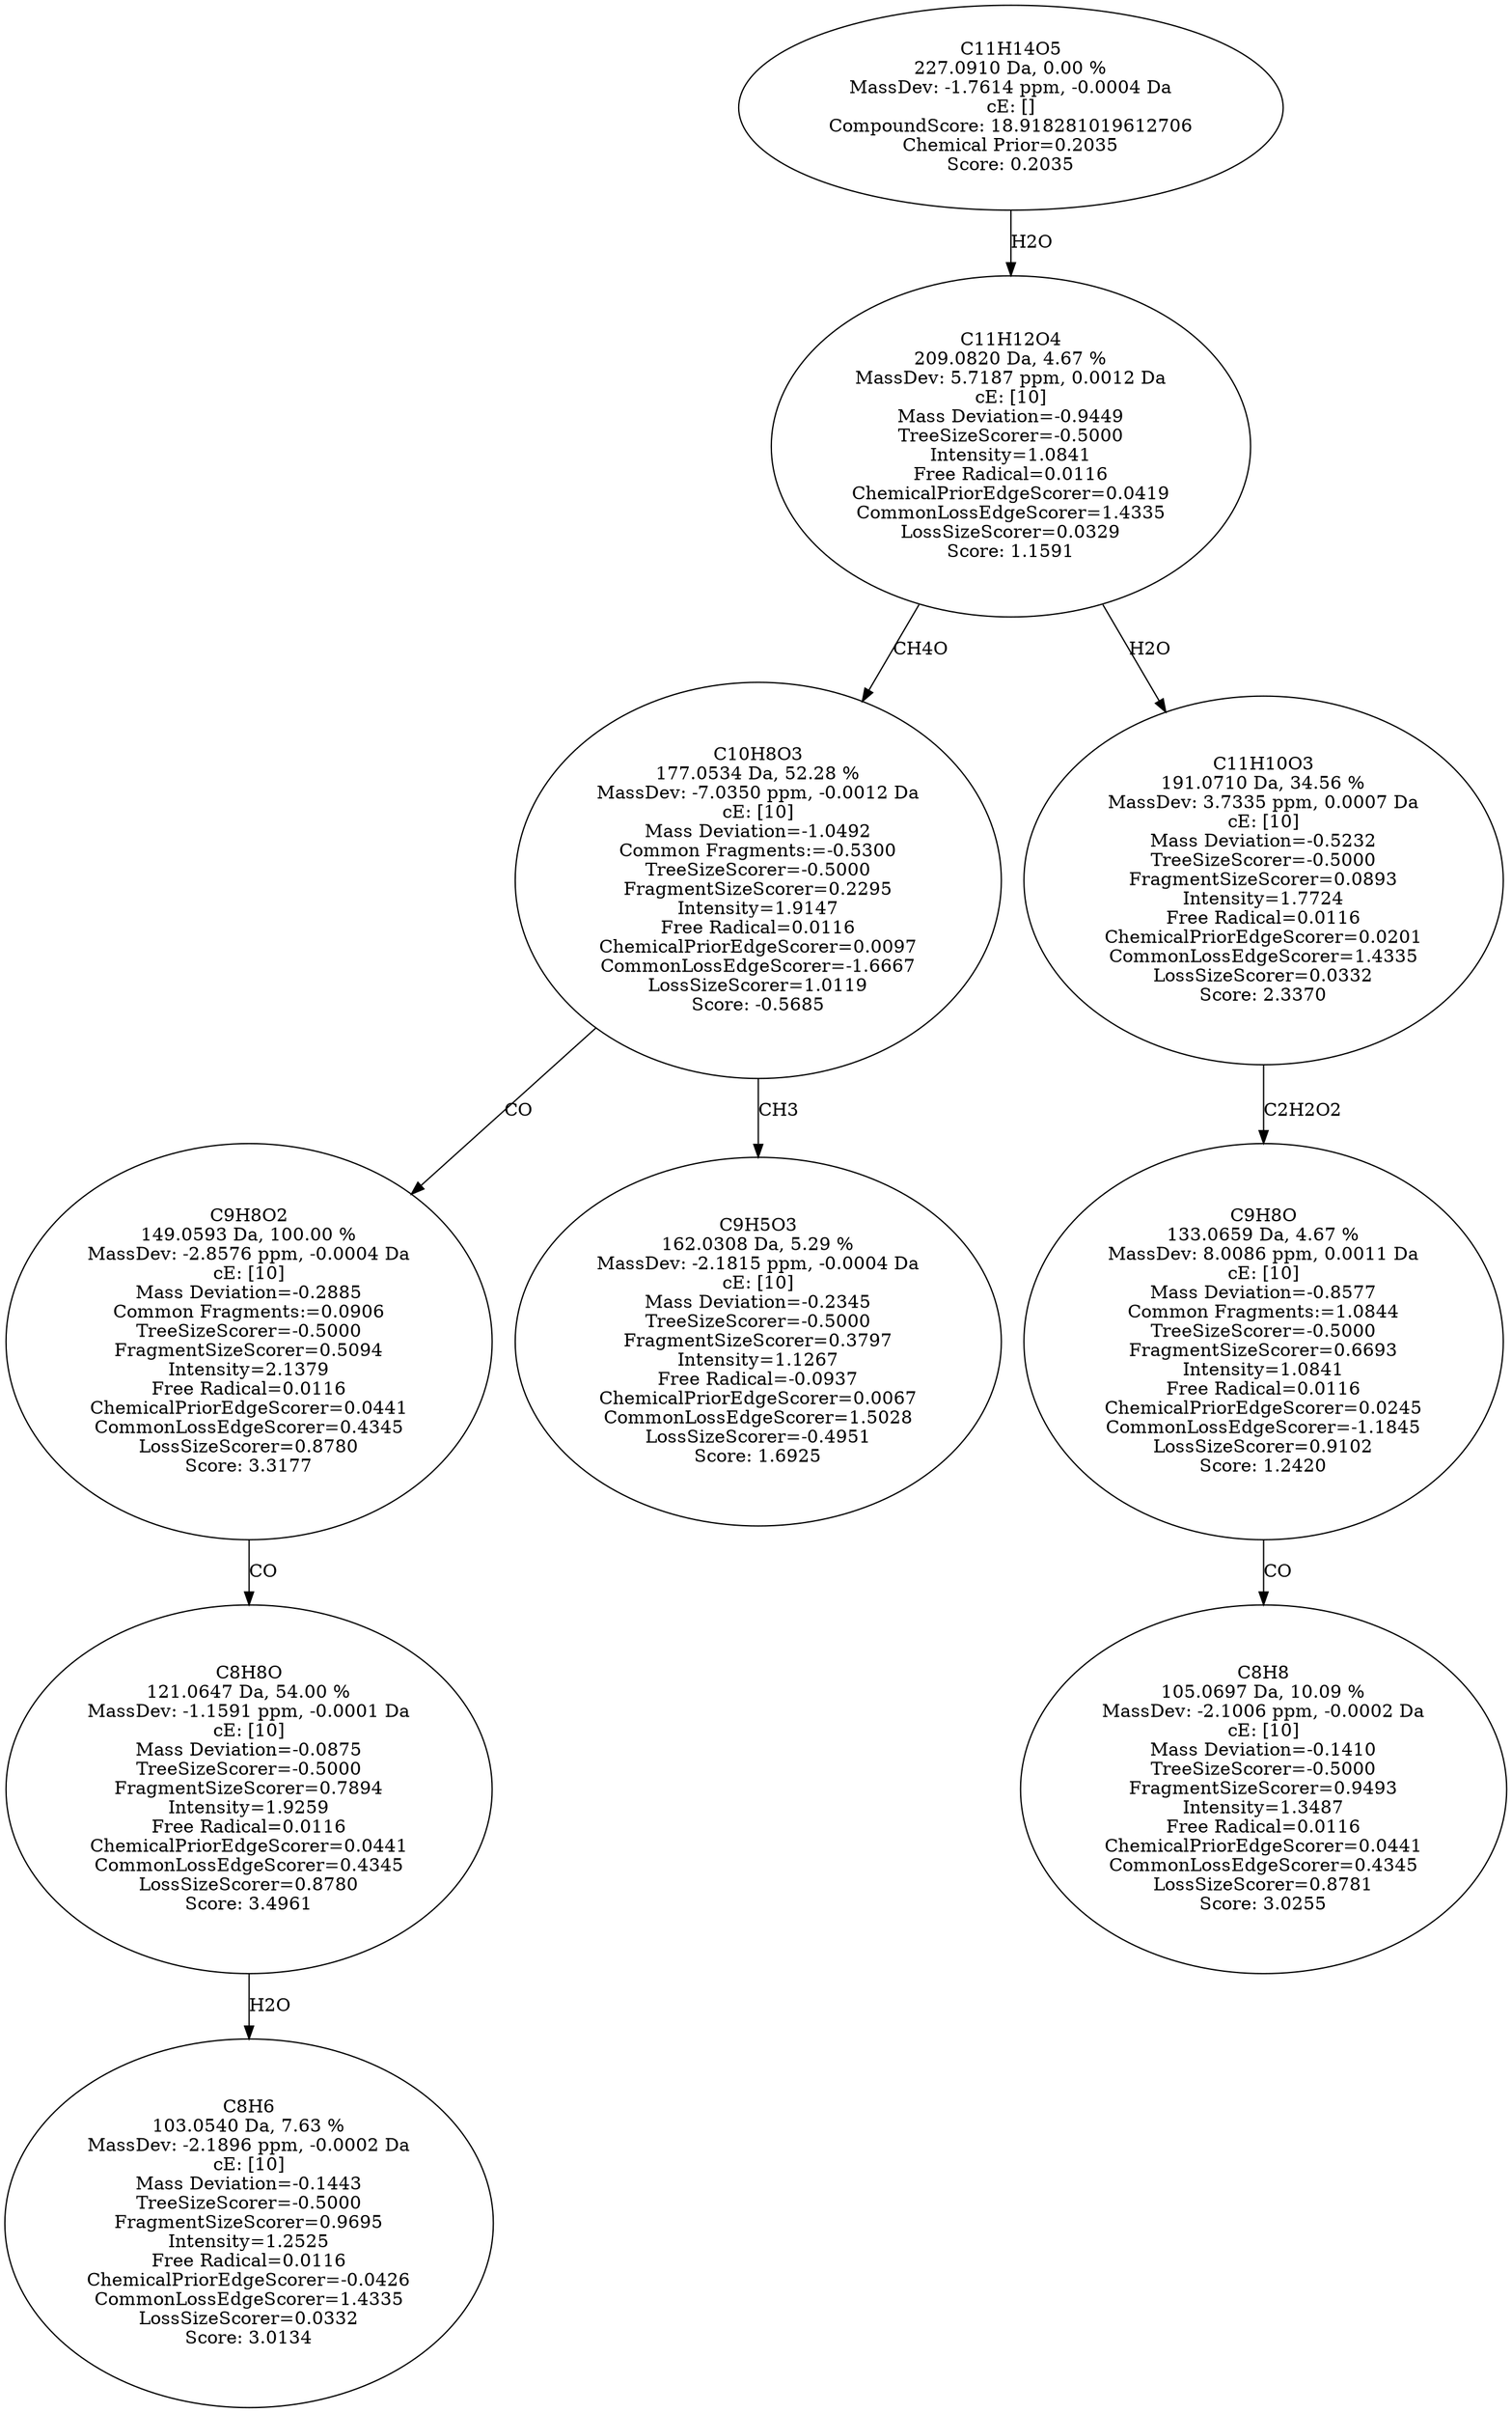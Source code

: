 strict digraph {
v1 [label="C8H6\n103.0540 Da, 7.63 %\nMassDev: -2.1896 ppm, -0.0002 Da\ncE: [10]\nMass Deviation=-0.1443\nTreeSizeScorer=-0.5000\nFragmentSizeScorer=0.9695\nIntensity=1.2525\nFree Radical=0.0116\nChemicalPriorEdgeScorer=-0.0426\nCommonLossEdgeScorer=1.4335\nLossSizeScorer=0.0332\nScore: 3.0134"];
v2 [label="C8H8O\n121.0647 Da, 54.00 %\nMassDev: -1.1591 ppm, -0.0001 Da\ncE: [10]\nMass Deviation=-0.0875\nTreeSizeScorer=-0.5000\nFragmentSizeScorer=0.7894\nIntensity=1.9259\nFree Radical=0.0116\nChemicalPriorEdgeScorer=0.0441\nCommonLossEdgeScorer=0.4345\nLossSizeScorer=0.8780\nScore: 3.4961"];
v3 [label="C9H8O2\n149.0593 Da, 100.00 %\nMassDev: -2.8576 ppm, -0.0004 Da\ncE: [10]\nMass Deviation=-0.2885\nCommon Fragments:=0.0906\nTreeSizeScorer=-0.5000\nFragmentSizeScorer=0.5094\nIntensity=2.1379\nFree Radical=0.0116\nChemicalPriorEdgeScorer=0.0441\nCommonLossEdgeScorer=0.4345\nLossSizeScorer=0.8780\nScore: 3.3177"];
v4 [label="C9H5O3\n162.0308 Da, 5.29 %\nMassDev: -2.1815 ppm, -0.0004 Da\ncE: [10]\nMass Deviation=-0.2345\nTreeSizeScorer=-0.5000\nFragmentSizeScorer=0.3797\nIntensity=1.1267\nFree Radical=-0.0937\nChemicalPriorEdgeScorer=0.0067\nCommonLossEdgeScorer=1.5028\nLossSizeScorer=-0.4951\nScore: 1.6925"];
v5 [label="C10H8O3\n177.0534 Da, 52.28 %\nMassDev: -7.0350 ppm, -0.0012 Da\ncE: [10]\nMass Deviation=-1.0492\nCommon Fragments:=-0.5300\nTreeSizeScorer=-0.5000\nFragmentSizeScorer=0.2295\nIntensity=1.9147\nFree Radical=0.0116\nChemicalPriorEdgeScorer=0.0097\nCommonLossEdgeScorer=-1.6667\nLossSizeScorer=1.0119\nScore: -0.5685"];
v6 [label="C8H8\n105.0697 Da, 10.09 %\nMassDev: -2.1006 ppm, -0.0002 Da\ncE: [10]\nMass Deviation=-0.1410\nTreeSizeScorer=-0.5000\nFragmentSizeScorer=0.9493\nIntensity=1.3487\nFree Radical=0.0116\nChemicalPriorEdgeScorer=0.0441\nCommonLossEdgeScorer=0.4345\nLossSizeScorer=0.8781\nScore: 3.0255"];
v7 [label="C9H8O\n133.0659 Da, 4.67 %\nMassDev: 8.0086 ppm, 0.0011 Da\ncE: [10]\nMass Deviation=-0.8577\nCommon Fragments:=1.0844\nTreeSizeScorer=-0.5000\nFragmentSizeScorer=0.6693\nIntensity=1.0841\nFree Radical=0.0116\nChemicalPriorEdgeScorer=0.0245\nCommonLossEdgeScorer=-1.1845\nLossSizeScorer=0.9102\nScore: 1.2420"];
v8 [label="C11H10O3\n191.0710 Da, 34.56 %\nMassDev: 3.7335 ppm, 0.0007 Da\ncE: [10]\nMass Deviation=-0.5232\nTreeSizeScorer=-0.5000\nFragmentSizeScorer=0.0893\nIntensity=1.7724\nFree Radical=0.0116\nChemicalPriorEdgeScorer=0.0201\nCommonLossEdgeScorer=1.4335\nLossSizeScorer=0.0332\nScore: 2.3370"];
v9 [label="C11H12O4\n209.0820 Da, 4.67 %\nMassDev: 5.7187 ppm, 0.0012 Da\ncE: [10]\nMass Deviation=-0.9449\nTreeSizeScorer=-0.5000\nIntensity=1.0841\nFree Radical=0.0116\nChemicalPriorEdgeScorer=0.0419\nCommonLossEdgeScorer=1.4335\nLossSizeScorer=0.0329\nScore: 1.1591"];
v10 [label="C11H14O5\n227.0910 Da, 0.00 %\nMassDev: -1.7614 ppm, -0.0004 Da\ncE: []\nCompoundScore: 18.918281019612706\nChemical Prior=0.2035\nScore: 0.2035"];
v2 -> v1 [label="H2O"];
v3 -> v2 [label="CO"];
v5 -> v3 [label="CO"];
v5 -> v4 [label="CH3"];
v9 -> v5 [label="CH4O"];
v7 -> v6 [label="CO"];
v8 -> v7 [label="C2H2O2"];
v9 -> v8 [label="H2O"];
v10 -> v9 [label="H2O"];
}